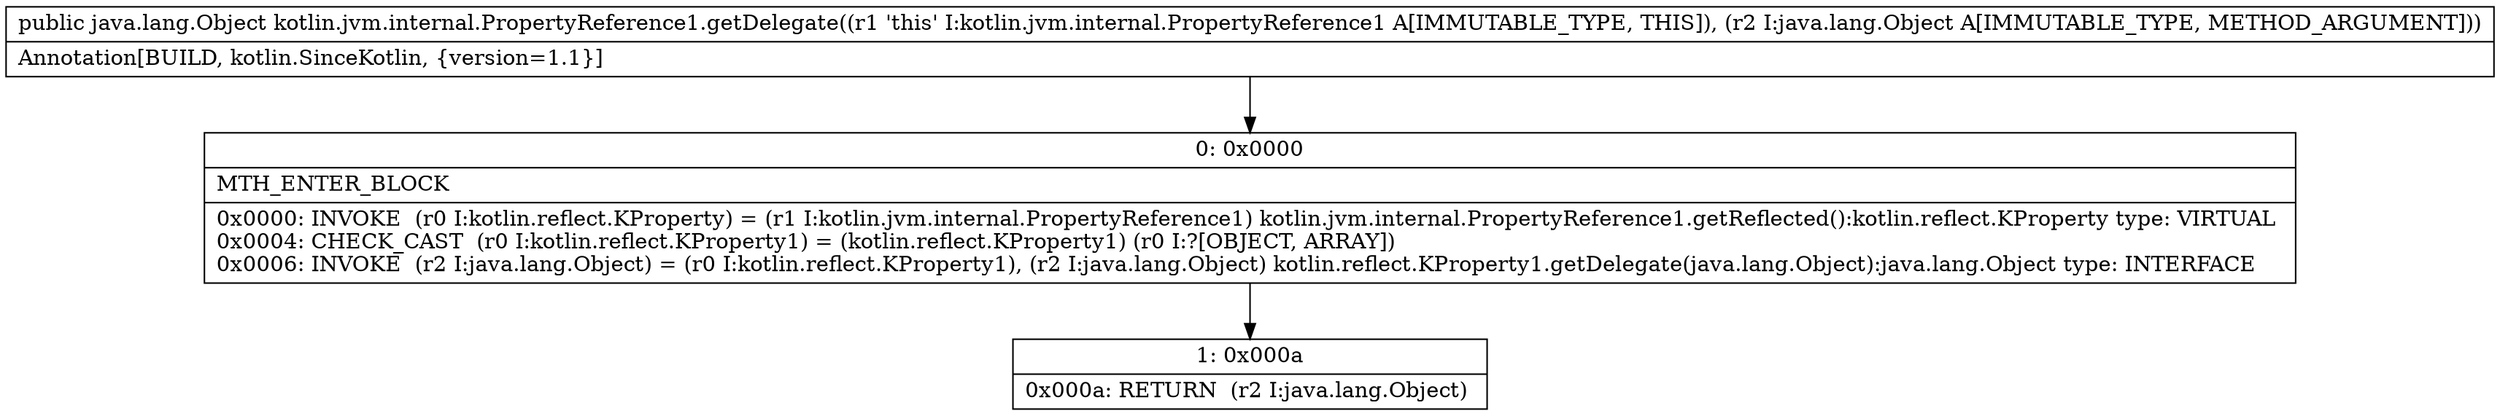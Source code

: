 digraph "CFG forkotlin.jvm.internal.PropertyReference1.getDelegate(Ljava\/lang\/Object;)Ljava\/lang\/Object;" {
Node_0 [shape=record,label="{0\:\ 0x0000|MTH_ENTER_BLOCK\l|0x0000: INVOKE  (r0 I:kotlin.reflect.KProperty) = (r1 I:kotlin.jvm.internal.PropertyReference1) kotlin.jvm.internal.PropertyReference1.getReflected():kotlin.reflect.KProperty type: VIRTUAL \l0x0004: CHECK_CAST  (r0 I:kotlin.reflect.KProperty1) = (kotlin.reflect.KProperty1) (r0 I:?[OBJECT, ARRAY]) \l0x0006: INVOKE  (r2 I:java.lang.Object) = (r0 I:kotlin.reflect.KProperty1), (r2 I:java.lang.Object) kotlin.reflect.KProperty1.getDelegate(java.lang.Object):java.lang.Object type: INTERFACE \l}"];
Node_1 [shape=record,label="{1\:\ 0x000a|0x000a: RETURN  (r2 I:java.lang.Object) \l}"];
MethodNode[shape=record,label="{public java.lang.Object kotlin.jvm.internal.PropertyReference1.getDelegate((r1 'this' I:kotlin.jvm.internal.PropertyReference1 A[IMMUTABLE_TYPE, THIS]), (r2 I:java.lang.Object A[IMMUTABLE_TYPE, METHOD_ARGUMENT]))  | Annotation[BUILD, kotlin.SinceKotlin, \{version=1.1\}]\l}"];
MethodNode -> Node_0;
Node_0 -> Node_1;
}

